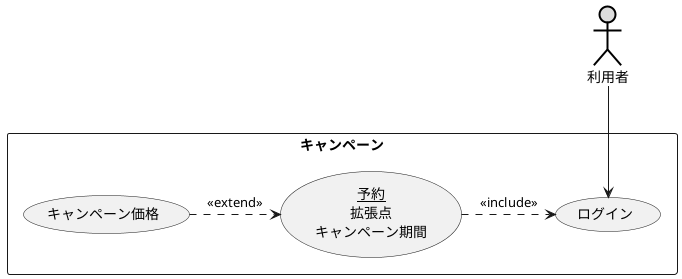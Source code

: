 @startuml キャンペーン価格
actor 利用者 #DDDDDD;line:black;line.bold;
    rectangle キャンペーン{
        usecase キャンペーン価格
        usecase ログイン
        usecase (<u>予約</u>\n拡張点\nキャンペーン期間) as input
    }
input .> ログイン  : <<include>>
    キャンペーン価格 .> (input) :<< extend >>
利用者 --> ログイン
@enduml